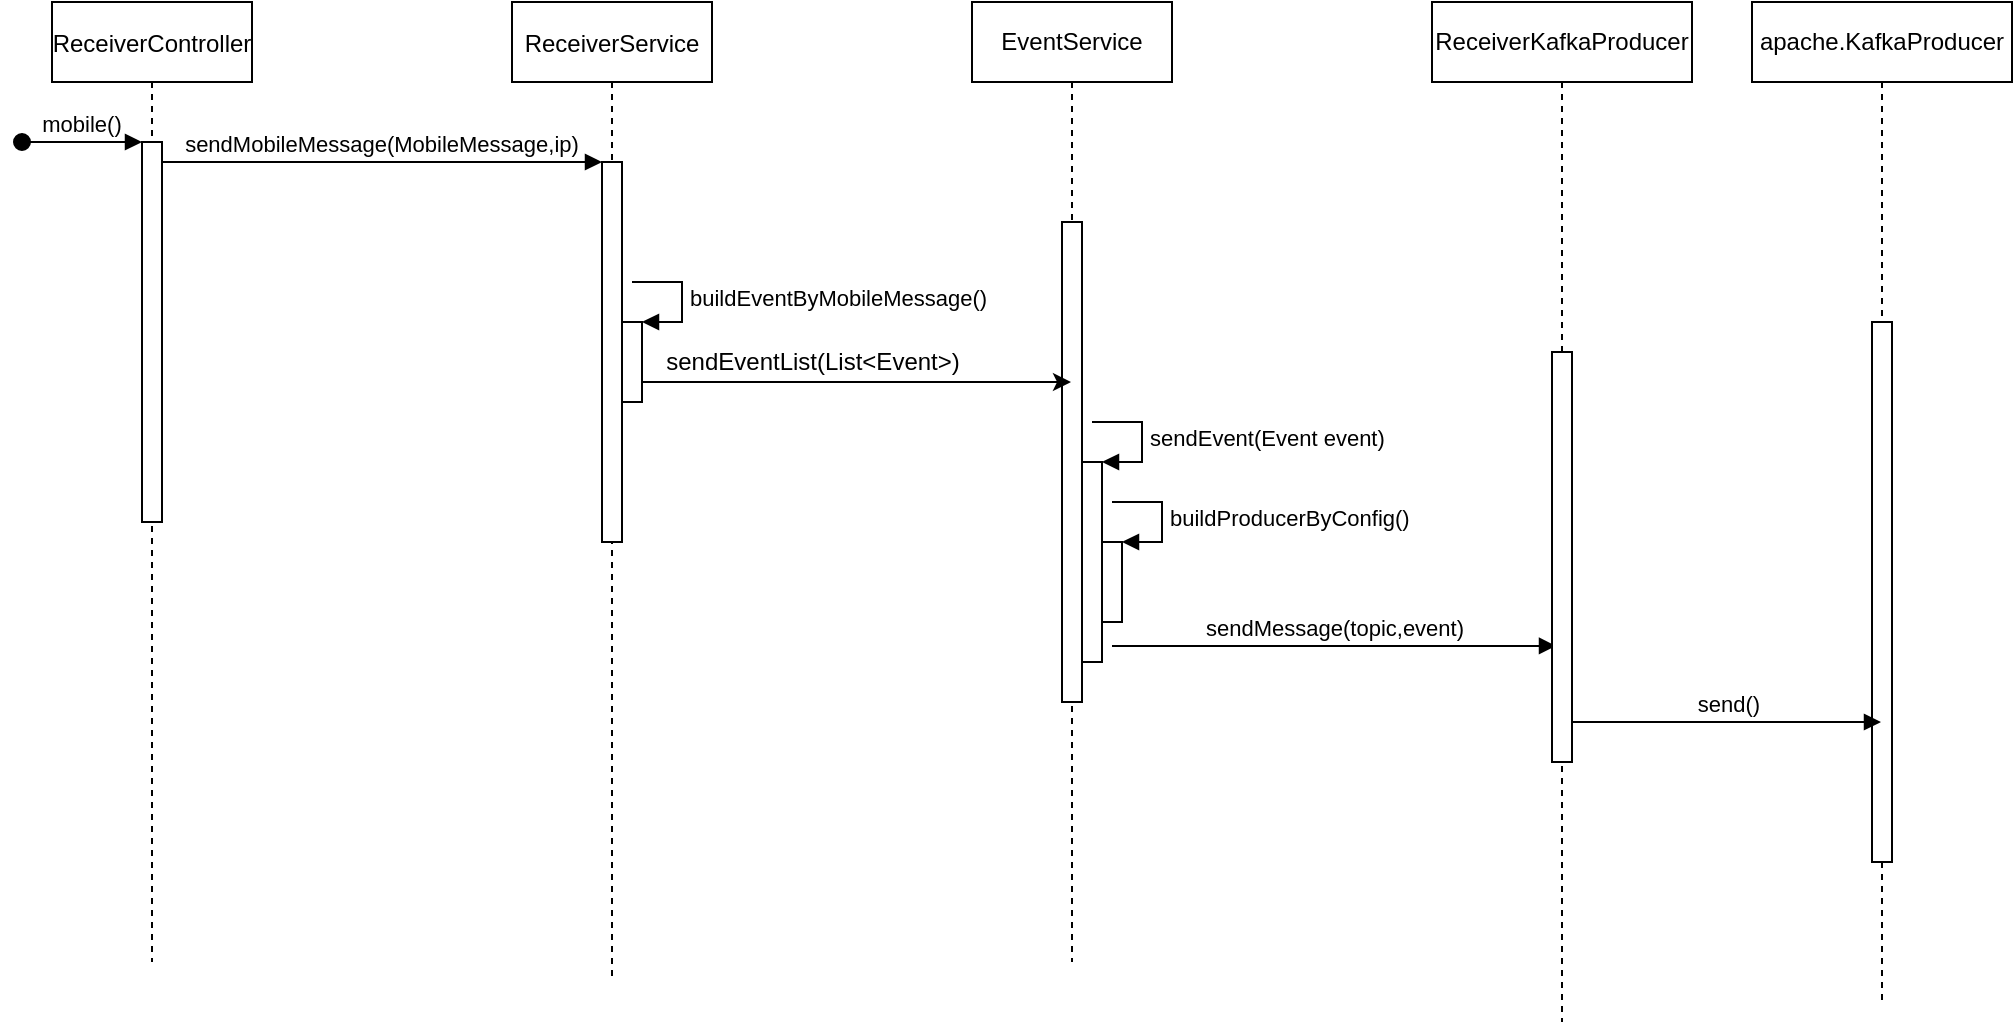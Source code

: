 <mxfile version="14.2.4" type="github">
  <diagram id="kgpKYQtTHZ0yAKxKKP6v" name="Page-1">
    <mxGraphModel dx="1382" dy="761" grid="1" gridSize="10" guides="1" tooltips="1" connect="1" arrows="1" fold="1" page="1" pageScale="1" pageWidth="850" pageHeight="1100" math="0" shadow="0">
      <root>
        <mxCell id="0" />
        <mxCell id="1" parent="0" />
        <mxCell id="3nuBFxr9cyL0pnOWT2aG-1" value="ReceiverController" style="shape=umlLifeline;perimeter=lifelinePerimeter;container=1;collapsible=0;recursiveResize=0;rounded=0;shadow=0;strokeWidth=1;" parent="1" vertex="1">
          <mxGeometry x="120" y="80" width="100" height="480" as="geometry" />
        </mxCell>
        <mxCell id="3nuBFxr9cyL0pnOWT2aG-2" value="" style="points=[];perimeter=orthogonalPerimeter;rounded=0;shadow=0;strokeWidth=1;" parent="3nuBFxr9cyL0pnOWT2aG-1" vertex="1">
          <mxGeometry x="45" y="70" width="10" height="190" as="geometry" />
        </mxCell>
        <mxCell id="3nuBFxr9cyL0pnOWT2aG-3" value="mobile()" style="verticalAlign=bottom;startArrow=oval;endArrow=block;startSize=8;shadow=0;strokeWidth=1;" parent="3nuBFxr9cyL0pnOWT2aG-1" target="3nuBFxr9cyL0pnOWT2aG-2" edge="1">
          <mxGeometry relative="1" as="geometry">
            <mxPoint x="-15" y="70" as="sourcePoint" />
          </mxGeometry>
        </mxCell>
        <mxCell id="3nuBFxr9cyL0pnOWT2aG-5" value="ReceiverService" style="shape=umlLifeline;perimeter=lifelinePerimeter;container=1;collapsible=0;recursiveResize=0;rounded=0;shadow=0;strokeWidth=1;" parent="1" vertex="1">
          <mxGeometry x="350" y="80" width="100" height="490" as="geometry" />
        </mxCell>
        <mxCell id="3nuBFxr9cyL0pnOWT2aG-6" value="" style="points=[];perimeter=orthogonalPerimeter;rounded=0;shadow=0;strokeWidth=1;" parent="3nuBFxr9cyL0pnOWT2aG-5" vertex="1">
          <mxGeometry x="45" y="80" width="10" height="190" as="geometry" />
        </mxCell>
        <mxCell id="3g8HVlSdr4foOUqnur-r-5" value="" style="html=1;points=[];perimeter=orthogonalPerimeter;" vertex="1" parent="3nuBFxr9cyL0pnOWT2aG-5">
          <mxGeometry x="55" y="160" width="10" height="40" as="geometry" />
        </mxCell>
        <mxCell id="3g8HVlSdr4foOUqnur-r-6" value="buildEventByMobileMessage()" style="edgeStyle=orthogonalEdgeStyle;html=1;align=left;spacingLeft=2;endArrow=block;rounded=0;entryX=1;entryY=0;" edge="1" target="3g8HVlSdr4foOUqnur-r-5" parent="3nuBFxr9cyL0pnOWT2aG-5">
          <mxGeometry relative="1" as="geometry">
            <mxPoint x="60" y="140" as="sourcePoint" />
            <Array as="points">
              <mxPoint x="85" y="140" />
            </Array>
          </mxGeometry>
        </mxCell>
        <mxCell id="3nuBFxr9cyL0pnOWT2aG-8" value="sendMobileMessage(MobileMessage,ip)" style="verticalAlign=bottom;endArrow=block;entryX=0;entryY=0;shadow=0;strokeWidth=1;" parent="1" source="3nuBFxr9cyL0pnOWT2aG-2" target="3nuBFxr9cyL0pnOWT2aG-6" edge="1">
          <mxGeometry relative="1" as="geometry">
            <mxPoint x="275" y="160" as="sourcePoint" />
          </mxGeometry>
        </mxCell>
        <mxCell id="3g8HVlSdr4foOUqnur-r-3" value="EventService" style="shape=umlLifeline;perimeter=lifelinePerimeter;whiteSpace=wrap;html=1;container=1;collapsible=0;recursiveResize=0;outlineConnect=0;" vertex="1" parent="1">
          <mxGeometry x="580" y="80" width="100" height="480" as="geometry" />
        </mxCell>
        <mxCell id="3g8HVlSdr4foOUqnur-r-4" value="" style="html=1;points=[];perimeter=orthogonalPerimeter;" vertex="1" parent="3g8HVlSdr4foOUqnur-r-3">
          <mxGeometry x="45" y="110" width="10" height="240" as="geometry" />
        </mxCell>
        <mxCell id="3g8HVlSdr4foOUqnur-r-9" value="" style="html=1;points=[];perimeter=orthogonalPerimeter;" vertex="1" parent="3g8HVlSdr4foOUqnur-r-3">
          <mxGeometry x="55" y="230" width="10" height="100" as="geometry" />
        </mxCell>
        <mxCell id="3g8HVlSdr4foOUqnur-r-10" value="sendEvent(Event event)" style="edgeStyle=orthogonalEdgeStyle;html=1;align=left;spacingLeft=2;endArrow=block;rounded=0;entryX=1;entryY=0;" edge="1" target="3g8HVlSdr4foOUqnur-r-9" parent="3g8HVlSdr4foOUqnur-r-3">
          <mxGeometry relative="1" as="geometry">
            <mxPoint x="60" y="210" as="sourcePoint" />
            <Array as="points">
              <mxPoint x="85" y="210" />
            </Array>
          </mxGeometry>
        </mxCell>
        <mxCell id="3g8HVlSdr4foOUqnur-r-12" value="" style="html=1;points=[];perimeter=orthogonalPerimeter;" vertex="1" parent="3g8HVlSdr4foOUqnur-r-3">
          <mxGeometry x="65" y="270" width="10" height="40" as="geometry" />
        </mxCell>
        <mxCell id="3g8HVlSdr4foOUqnur-r-13" value="buildProducerByConfig()" style="edgeStyle=orthogonalEdgeStyle;html=1;align=left;spacingLeft=2;endArrow=block;rounded=0;entryX=1;entryY=0;" edge="1" target="3g8HVlSdr4foOUqnur-r-12" parent="3g8HVlSdr4foOUqnur-r-3">
          <mxGeometry relative="1" as="geometry">
            <mxPoint x="70" y="250" as="sourcePoint" />
            <Array as="points">
              <mxPoint x="95" y="250" />
            </Array>
          </mxGeometry>
        </mxCell>
        <mxCell id="3g8HVlSdr4foOUqnur-r-16" value="sendMessage(topic,event)" style="html=1;verticalAlign=bottom;endArrow=block;entryX=0.2;entryY=0.717;entryDx=0;entryDy=0;entryPerimeter=0;" edge="1" parent="3g8HVlSdr4foOUqnur-r-3" target="3g8HVlSdr4foOUqnur-r-15">
          <mxGeometry width="80" relative="1" as="geometry">
            <mxPoint x="70" y="322" as="sourcePoint" />
            <mxPoint x="150" y="320" as="targetPoint" />
          </mxGeometry>
        </mxCell>
        <mxCell id="3g8HVlSdr4foOUqnur-r-7" style="edgeStyle=orthogonalEdgeStyle;rounded=0;orthogonalLoop=1;jettySize=auto;html=1;" edge="1" parent="1" source="3g8HVlSdr4foOUqnur-r-5" target="3g8HVlSdr4foOUqnur-r-3">
          <mxGeometry relative="1" as="geometry">
            <Array as="points">
              <mxPoint x="520" y="270" />
              <mxPoint x="520" y="270" />
            </Array>
          </mxGeometry>
        </mxCell>
        <mxCell id="3g8HVlSdr4foOUqnur-r-8" value="sendEventList(List&amp;lt;Event&amp;gt;)" style="text;html=1;align=center;verticalAlign=middle;resizable=0;points=[];autosize=1;" vertex="1" parent="1">
          <mxGeometry x="420" y="250" width="160" height="20" as="geometry" />
        </mxCell>
        <mxCell id="3g8HVlSdr4foOUqnur-r-14" value="ReceiverKafkaProducer" style="shape=umlLifeline;perimeter=lifelinePerimeter;whiteSpace=wrap;html=1;container=1;collapsible=0;recursiveResize=0;outlineConnect=0;" vertex="1" parent="1">
          <mxGeometry x="810" y="80" width="130" height="510" as="geometry" />
        </mxCell>
        <mxCell id="3g8HVlSdr4foOUqnur-r-15" value="" style="html=1;points=[];perimeter=orthogonalPerimeter;" vertex="1" parent="3g8HVlSdr4foOUqnur-r-14">
          <mxGeometry x="60" y="175" width="10" height="205" as="geometry" />
        </mxCell>
        <mxCell id="3g8HVlSdr4foOUqnur-r-17" value="apache.KafkaProducer" style="shape=umlLifeline;perimeter=lifelinePerimeter;whiteSpace=wrap;html=1;container=1;collapsible=0;recursiveResize=0;outlineConnect=0;" vertex="1" parent="1">
          <mxGeometry x="970" y="80" width="130" height="500" as="geometry" />
        </mxCell>
        <mxCell id="3g8HVlSdr4foOUqnur-r-18" value="" style="html=1;points=[];perimeter=orthogonalPerimeter;" vertex="1" parent="3g8HVlSdr4foOUqnur-r-17">
          <mxGeometry x="60" y="160" width="10" height="270" as="geometry" />
        </mxCell>
        <mxCell id="3g8HVlSdr4foOUqnur-r-19" value="send()" style="html=1;verticalAlign=bottom;endArrow=block;" edge="1" parent="1" target="3g8HVlSdr4foOUqnur-r-17">
          <mxGeometry width="80" relative="1" as="geometry">
            <mxPoint x="880" y="440" as="sourcePoint" />
            <mxPoint x="960" y="440" as="targetPoint" />
          </mxGeometry>
        </mxCell>
      </root>
    </mxGraphModel>
  </diagram>
</mxfile>
